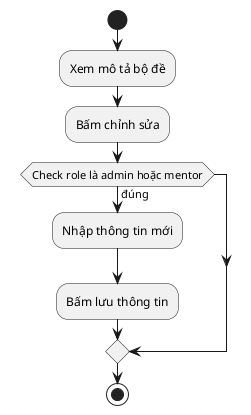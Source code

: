 @startuml CapNhatBoDeKiemTra
start
:Xem mô tả bộ đề;
:Bấm chỉnh sửa;
if (Check role là admin hoặc mentor) is (đúng) then
:Nhập thông tin mới;
:Bấm lưu thông tin;
endif
stop
@enduml0